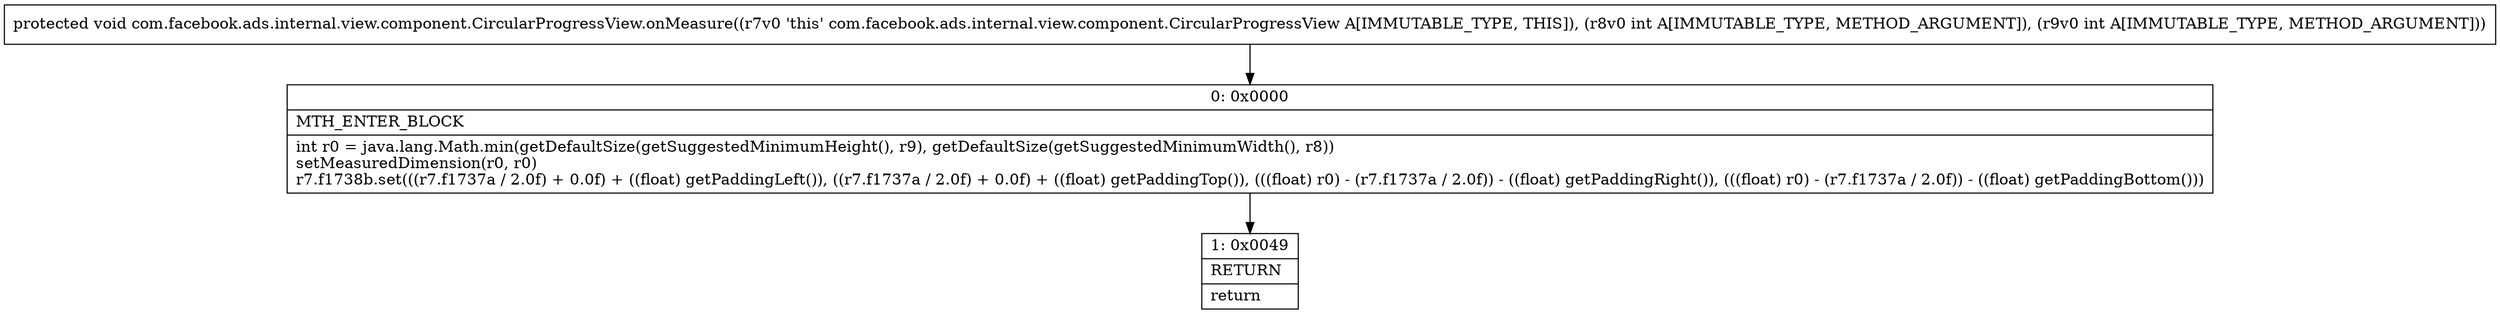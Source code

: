 digraph "CFG forcom.facebook.ads.internal.view.component.CircularProgressView.onMeasure(II)V" {
Node_0 [shape=record,label="{0\:\ 0x0000|MTH_ENTER_BLOCK\l|int r0 = java.lang.Math.min(getDefaultSize(getSuggestedMinimumHeight(), r9), getDefaultSize(getSuggestedMinimumWidth(), r8))\lsetMeasuredDimension(r0, r0)\lr7.f1738b.set(((r7.f1737a \/ 2.0f) + 0.0f) + ((float) getPaddingLeft()), ((r7.f1737a \/ 2.0f) + 0.0f) + ((float) getPaddingTop()), (((float) r0) \- (r7.f1737a \/ 2.0f)) \- ((float) getPaddingRight()), (((float) r0) \- (r7.f1737a \/ 2.0f)) \- ((float) getPaddingBottom()))\l}"];
Node_1 [shape=record,label="{1\:\ 0x0049|RETURN\l|return\l}"];
MethodNode[shape=record,label="{protected void com.facebook.ads.internal.view.component.CircularProgressView.onMeasure((r7v0 'this' com.facebook.ads.internal.view.component.CircularProgressView A[IMMUTABLE_TYPE, THIS]), (r8v0 int A[IMMUTABLE_TYPE, METHOD_ARGUMENT]), (r9v0 int A[IMMUTABLE_TYPE, METHOD_ARGUMENT])) }"];
MethodNode -> Node_0;
Node_0 -> Node_1;
}

